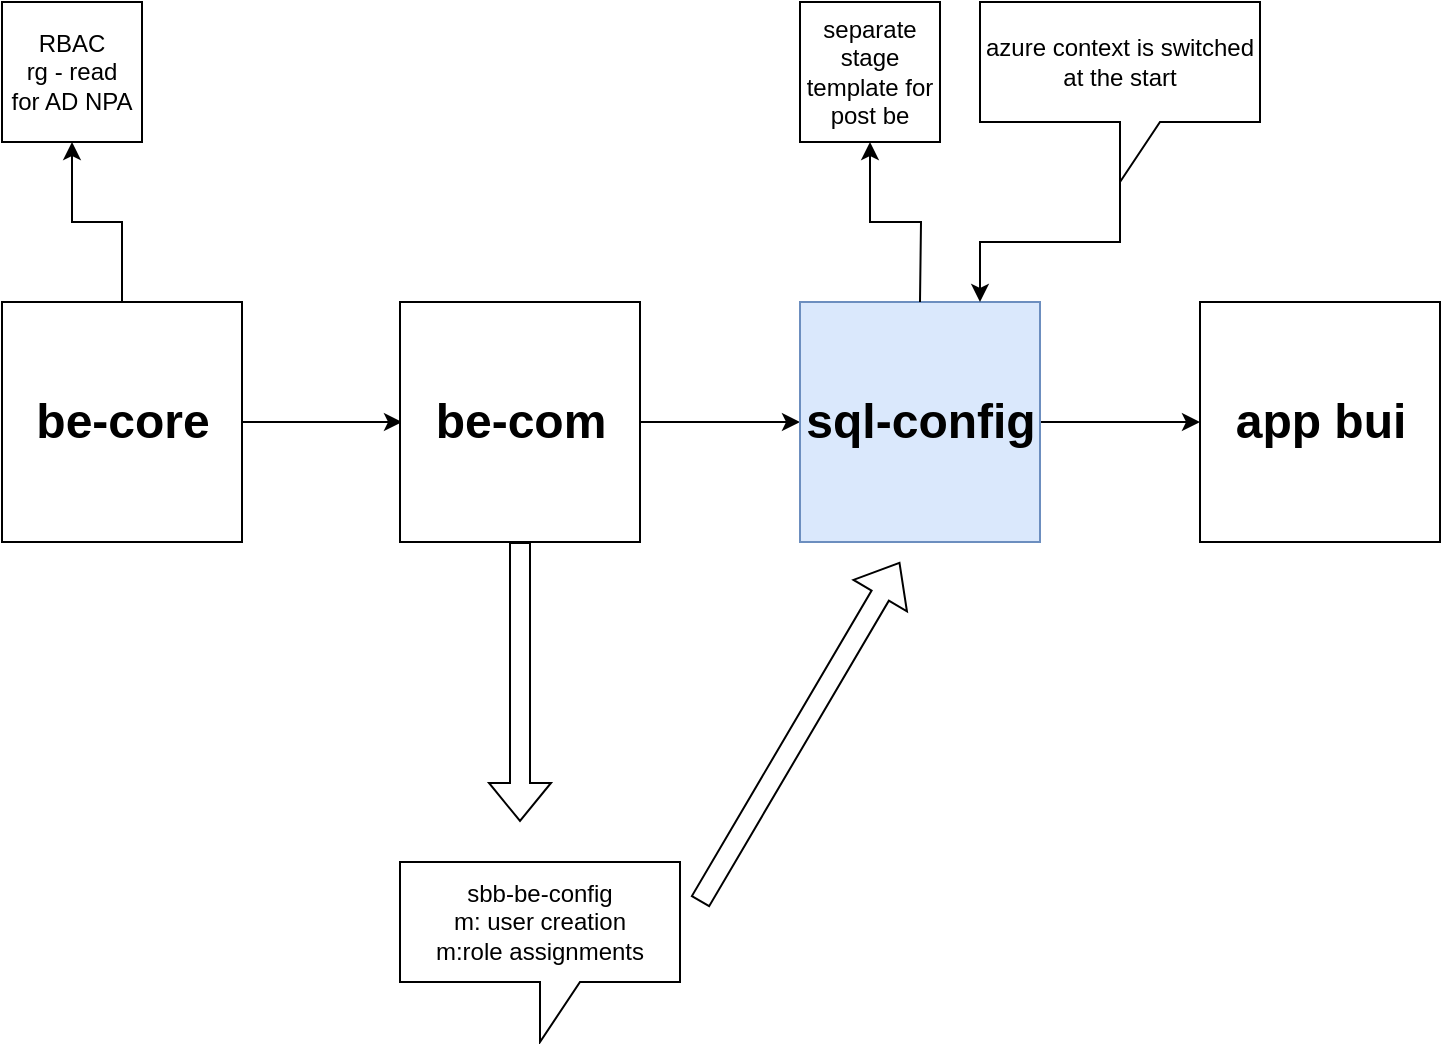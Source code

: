 <mxfile version="21.6.3" type="github">
  <diagram name="Page-1" id="7a9x2GfTm8GXygs5rcgX">
    <mxGraphModel dx="1562" dy="841" grid="1" gridSize="10" guides="1" tooltips="1" connect="1" arrows="1" fold="1" page="1" pageScale="1" pageWidth="850" pageHeight="1100" math="0" shadow="0">
      <root>
        <mxCell id="0" />
        <mxCell id="1" parent="0" />
        <mxCell id="-OJMoSn0-geffr0k2NWG-2" style="edgeStyle=orthogonalEdgeStyle;rounded=0;orthogonalLoop=1;jettySize=auto;html=1;" edge="1" parent="1" source="-OJMoSn0-geffr0k2NWG-1">
          <mxGeometry relative="1" as="geometry">
            <mxPoint x="251" y="220" as="targetPoint" />
          </mxGeometry>
        </mxCell>
        <mxCell id="-OJMoSn0-geffr0k2NWG-18" value="" style="edgeStyle=orthogonalEdgeStyle;rounded=0;orthogonalLoop=1;jettySize=auto;html=1;" edge="1" parent="1" source="-OJMoSn0-geffr0k2NWG-1" target="-OJMoSn0-geffr0k2NWG-17">
          <mxGeometry relative="1" as="geometry" />
        </mxCell>
        <mxCell id="-OJMoSn0-geffr0k2NWG-1" value="" style="whiteSpace=wrap;html=1;aspect=fixed;" vertex="1" parent="1">
          <mxGeometry x="51" y="160" width="120" height="120" as="geometry" />
        </mxCell>
        <mxCell id="-OJMoSn0-geffr0k2NWG-3" style="edgeStyle=orthogonalEdgeStyle;rounded=0;orthogonalLoop=1;jettySize=auto;html=1;" edge="1" parent="1" source="-OJMoSn0-geffr0k2NWG-4">
          <mxGeometry relative="1" as="geometry">
            <mxPoint x="450" y="220" as="targetPoint" />
          </mxGeometry>
        </mxCell>
        <mxCell id="-OJMoSn0-geffr0k2NWG-4" value="" style="whiteSpace=wrap;html=1;aspect=fixed;" vertex="1" parent="1">
          <mxGeometry x="250" y="160" width="120" height="120" as="geometry" />
        </mxCell>
        <mxCell id="-OJMoSn0-geffr0k2NWG-5" style="edgeStyle=orthogonalEdgeStyle;rounded=0;orthogonalLoop=1;jettySize=auto;html=1;" edge="1" parent="1" source="-OJMoSn0-geffr0k2NWG-6">
          <mxGeometry relative="1" as="geometry">
            <mxPoint x="650" y="220" as="targetPoint" />
          </mxGeometry>
        </mxCell>
        <mxCell id="-OJMoSn0-geffr0k2NWG-6" value="" style="whiteSpace=wrap;html=1;aspect=fixed;fillColor=#dae8fc;strokeColor=#6c8ebf;" vertex="1" parent="1">
          <mxGeometry x="450" y="160" width="120" height="120" as="geometry" />
        </mxCell>
        <mxCell id="-OJMoSn0-geffr0k2NWG-7" value="be-core" style="text;strokeColor=none;fillColor=none;html=1;fontSize=24;fontStyle=1;verticalAlign=middle;align=center;" vertex="1" parent="1">
          <mxGeometry x="61" y="200" width="100" height="40" as="geometry" />
        </mxCell>
        <mxCell id="-OJMoSn0-geffr0k2NWG-8" value="be-com" style="text;strokeColor=none;fillColor=none;html=1;fontSize=24;fontStyle=1;verticalAlign=middle;align=center;" vertex="1" parent="1">
          <mxGeometry x="260" y="200" width="100" height="40" as="geometry" />
        </mxCell>
        <mxCell id="-OJMoSn0-geffr0k2NWG-9" value="" style="shape=flexArrow;endArrow=classic;html=1;rounded=0;exitX=0.5;exitY=1;exitDx=0;exitDy=0;" edge="1" parent="1" source="-OJMoSn0-geffr0k2NWG-4">
          <mxGeometry width="50" height="50" relative="1" as="geometry">
            <mxPoint x="400" y="460" as="sourcePoint" />
            <mxPoint x="310" y="420" as="targetPoint" />
          </mxGeometry>
        </mxCell>
        <mxCell id="-OJMoSn0-geffr0k2NWG-10" value="sbb-be-config&lt;br&gt;m: user creation&lt;br&gt;m:role assignments" style="shape=callout;whiteSpace=wrap;html=1;perimeter=calloutPerimeter;" vertex="1" parent="1">
          <mxGeometry x="250" y="440" width="140" height="90" as="geometry" />
        </mxCell>
        <mxCell id="-OJMoSn0-geffr0k2NWG-13" value="" style="shape=flexArrow;endArrow=classic;html=1;rounded=0;" edge="1" parent="1">
          <mxGeometry width="50" height="50" relative="1" as="geometry">
            <mxPoint x="400" y="460" as="sourcePoint" />
            <mxPoint x="500" y="290" as="targetPoint" />
          </mxGeometry>
        </mxCell>
        <mxCell id="-OJMoSn0-geffr0k2NWG-15" value="" style="whiteSpace=wrap;html=1;aspect=fixed;" vertex="1" parent="1">
          <mxGeometry x="650" y="160" width="120" height="120" as="geometry" />
        </mxCell>
        <mxCell id="-OJMoSn0-geffr0k2NWG-16" value="app bui" style="text;strokeColor=none;fillColor=none;html=1;fontSize=24;fontStyle=1;verticalAlign=middle;align=center;" vertex="1" parent="1">
          <mxGeometry x="660" y="200" width="100" height="40" as="geometry" />
        </mxCell>
        <mxCell id="-OJMoSn0-geffr0k2NWG-17" value="RBAC&lt;br&gt;rg - read&lt;br&gt;for AD NPA" style="whiteSpace=wrap;html=1;aspect=fixed;" vertex="1" parent="1">
          <mxGeometry x="51" y="10" width="70" height="70" as="geometry" />
        </mxCell>
        <mxCell id="-OJMoSn0-geffr0k2NWG-19" value="sql-config" style="text;strokeColor=none;fillColor=none;html=1;fontSize=24;fontStyle=1;verticalAlign=middle;align=center;" vertex="1" parent="1">
          <mxGeometry x="460" y="200" width="100" height="40" as="geometry" />
        </mxCell>
        <mxCell id="-OJMoSn0-geffr0k2NWG-20" value="" style="edgeStyle=orthogonalEdgeStyle;rounded=0;orthogonalLoop=1;jettySize=auto;html=1;" edge="1" parent="1" target="-OJMoSn0-geffr0k2NWG-21">
          <mxGeometry relative="1" as="geometry">
            <mxPoint x="510" y="160" as="sourcePoint" />
          </mxGeometry>
        </mxCell>
        <mxCell id="-OJMoSn0-geffr0k2NWG-21" value="separate stage template for post be" style="whiteSpace=wrap;html=1;aspect=fixed;" vertex="1" parent="1">
          <mxGeometry x="450" y="10" width="70" height="70" as="geometry" />
        </mxCell>
        <mxCell id="-OJMoSn0-geffr0k2NWG-23" style="edgeStyle=orthogonalEdgeStyle;rounded=0;orthogonalLoop=1;jettySize=auto;html=1;entryX=0.75;entryY=0;entryDx=0;entryDy=0;" edge="1" parent="1" source="-OJMoSn0-geffr0k2NWG-22" target="-OJMoSn0-geffr0k2NWG-6">
          <mxGeometry relative="1" as="geometry" />
        </mxCell>
        <mxCell id="-OJMoSn0-geffr0k2NWG-22" value="azure context is switched at the start" style="shape=callout;whiteSpace=wrap;html=1;perimeter=calloutPerimeter;" vertex="1" parent="1">
          <mxGeometry x="540" y="10" width="140" height="90" as="geometry" />
        </mxCell>
      </root>
    </mxGraphModel>
  </diagram>
</mxfile>
